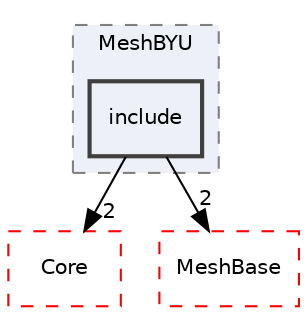 digraph "include"
{
 // LATEX_PDF_SIZE
  edge [fontname="Helvetica",fontsize="10",labelfontname="Helvetica",labelfontsize="10"];
  node [fontname="Helvetica",fontsize="10",shape=record];
  compound=true
  subgraph clusterdir_9ac73a93c08fba3241f44a1e6fba8ea7 {
    graph [ bgcolor="#edf0f7", pencolor="grey50", style="filled,dashed,", label="MeshBYU", fontname="Helvetica", fontsize="10", URL="dir_9ac73a93c08fba3241f44a1e6fba8ea7.html"]
  dir_d79ee8d73e46f616bd3a630c8e705527 [shape=box, label="include", style="filled,bold,", fillcolor="#edf0f7", color="grey25", URL="dir_d79ee8d73e46f616bd3a630c8e705527.html"];
  }
  dir_cac7f9cecb9aa42a0bd05452dddd8a21 [shape=box, label="Core", style="dashed,", fillcolor="#edf0f7", color="red", URL="dir_cac7f9cecb9aa42a0bd05452dddd8a21.html"];
  dir_ed747c199e74b08368b2744f35933cef [shape=box, label="MeshBase", style="dashed,", fillcolor="#edf0f7", color="red", URL="dir_ed747c199e74b08368b2744f35933cef.html"];
  dir_d79ee8d73e46f616bd3a630c8e705527->dir_cac7f9cecb9aa42a0bd05452dddd8a21 [headlabel="2", labeldistance=1.5 headhref="dir_000126_000014.html"];
  dir_d79ee8d73e46f616bd3a630c8e705527->dir_ed747c199e74b08368b2744f35933cef [headlabel="2", labeldistance=1.5 headhref="dir_000126_000194.html"];
}
